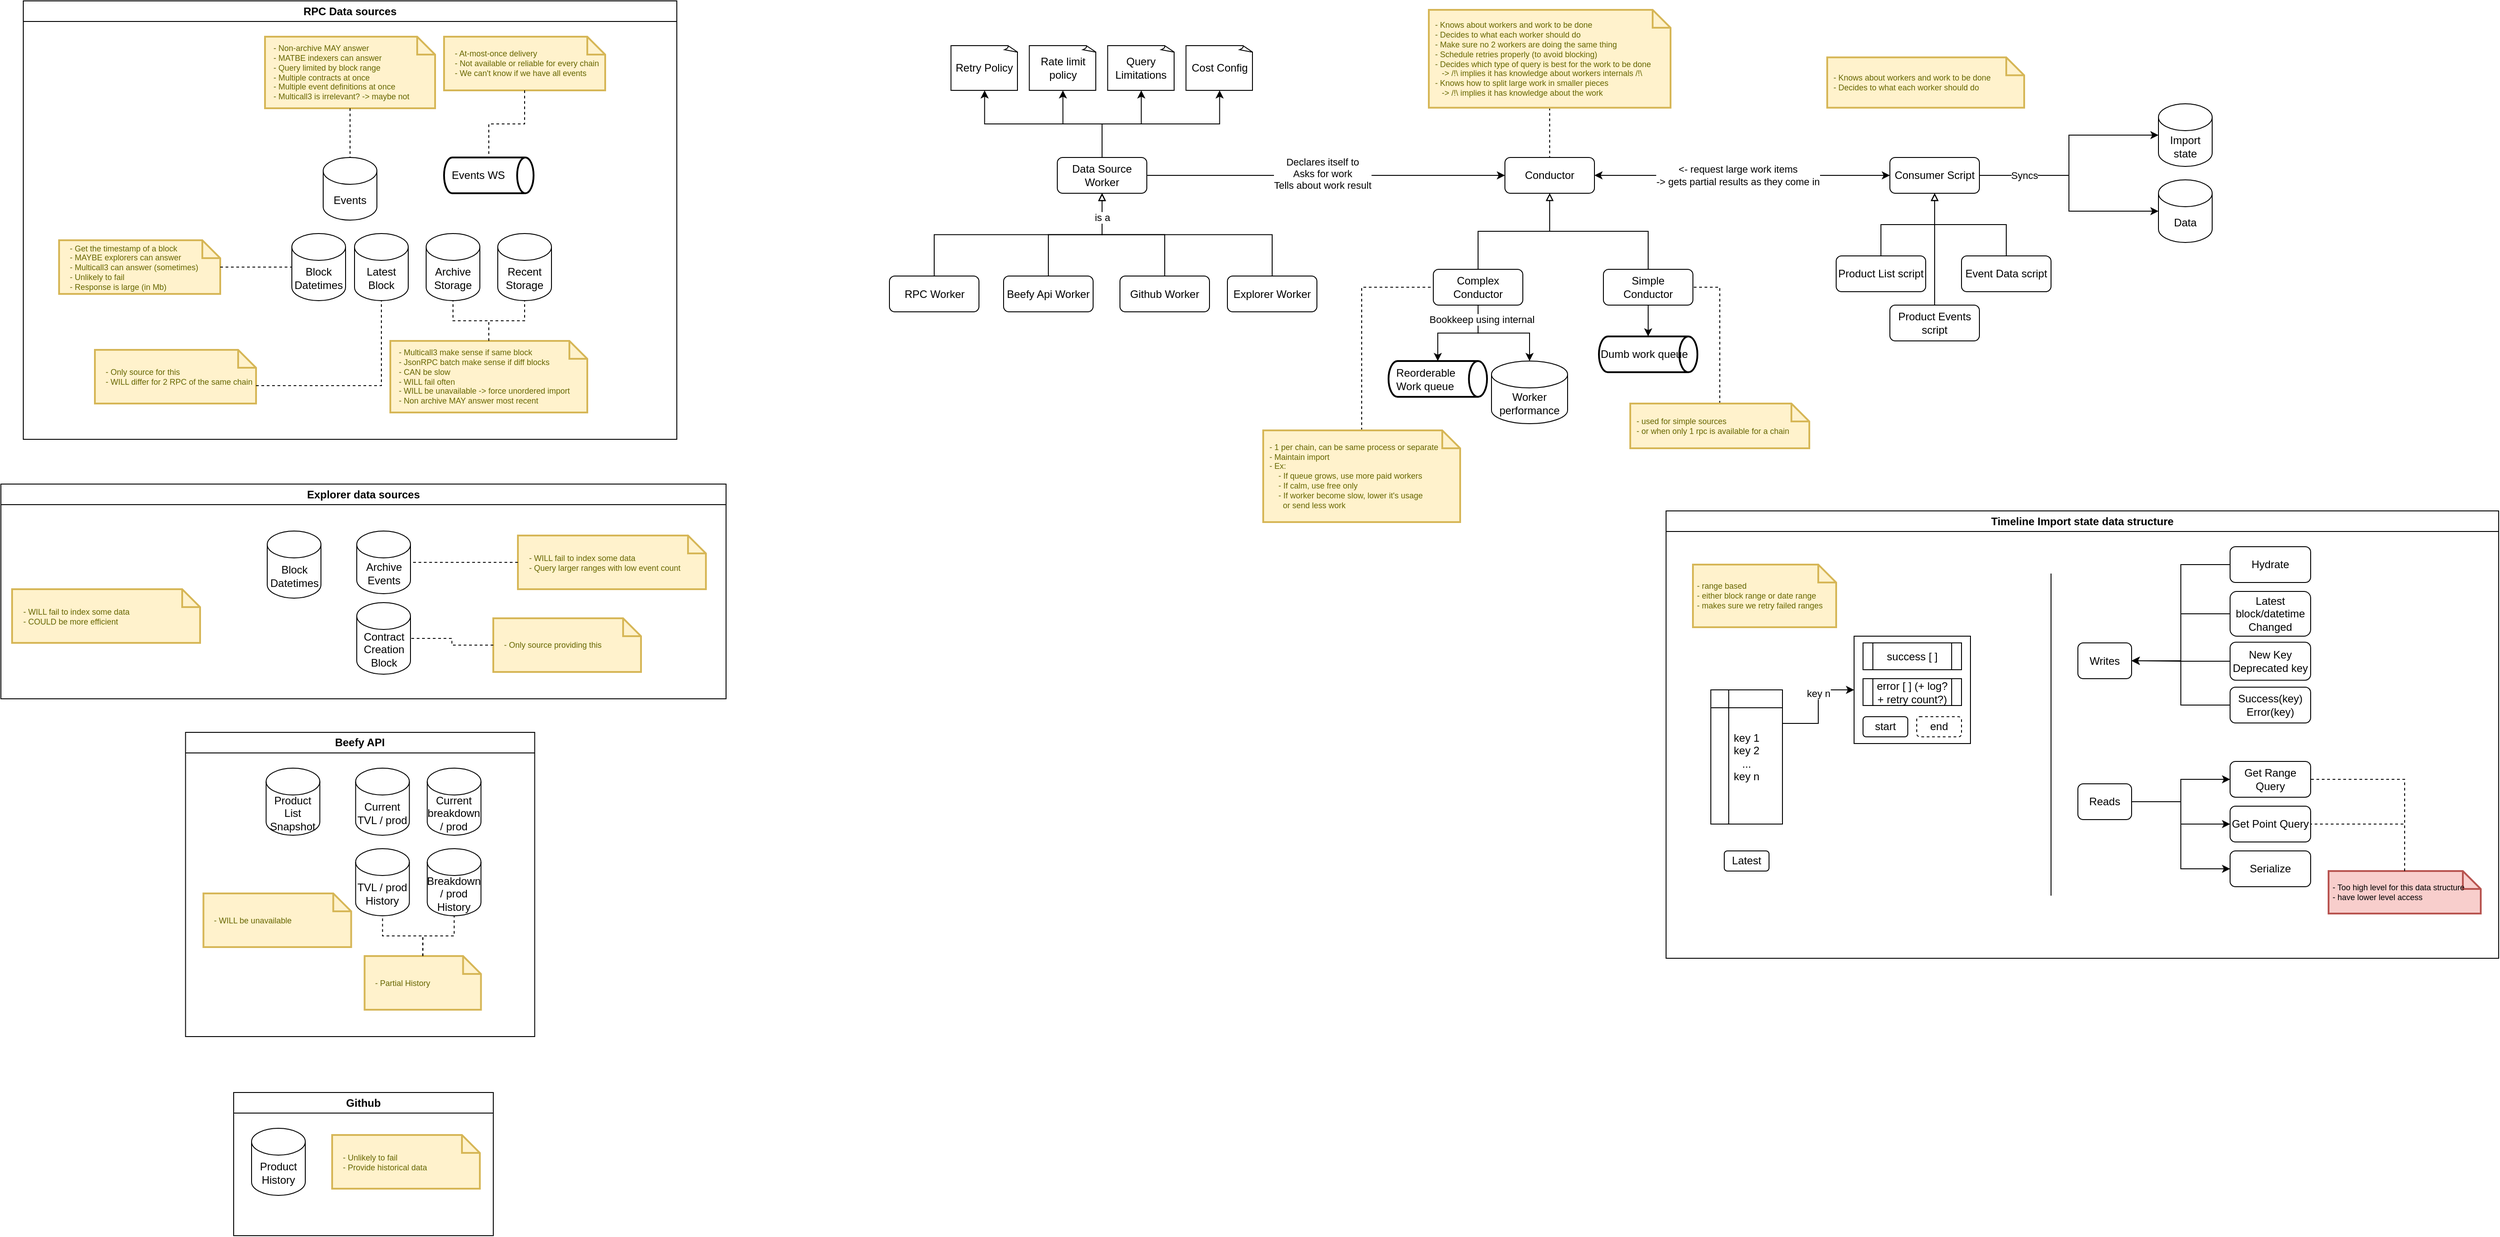 <mxfile version="21.2.3" type="github">
  <diagram name="Page-1" id="OcyrxSaOLKTO3twHUCwc">
    <mxGraphModel dx="1804" dy="1752" grid="1" gridSize="10" guides="1" tooltips="1" connect="1" arrows="1" fold="1" page="1" pageScale="1" pageWidth="850" pageHeight="1100" math="0" shadow="0">
      <root>
        <mxCell id="0" />
        <mxCell id="1" parent="0" />
        <mxCell id="02symyp6Dsfdwm89dj8b-154" value="RPC Data sources" style="swimlane;whiteSpace=wrap;html=1;" vertex="1" parent="1">
          <mxGeometry x="-345" y="-160" width="730" height="490" as="geometry" />
        </mxCell>
        <mxCell id="02symyp6Dsfdwm89dj8b-8" value="&amp;nbsp; &amp;nbsp;- Non-archive MAY answer&lt;br&gt;&amp;nbsp; &amp;nbsp;- MATBE indexers can answer&lt;br&gt;&amp;nbsp; &amp;nbsp;- Query limited by block range&lt;br&gt;&amp;nbsp; &amp;nbsp;- Multiple contracts at once&lt;br&gt;&amp;nbsp; &amp;nbsp;- Multiple event definitions at once&lt;br&gt;&amp;nbsp; &amp;nbsp;- Multicall3 is irrelevant? -&amp;gt; maybe not" style="shape=note;strokeWidth=2;fontSize=9;size=20;whiteSpace=wrap;html=1;fillColor=#fff2cc;strokeColor=#d6b656;fontColor=#666600;align=left;" vertex="1" parent="02symyp6Dsfdwm89dj8b-154">
          <mxGeometry x="270" y="40" width="190" height="80" as="geometry" />
        </mxCell>
        <mxCell id="02symyp6Dsfdwm89dj8b-6" value="Events" style="shape=cylinder3;whiteSpace=wrap;html=1;boundedLbl=1;backgroundOutline=1;size=15;" vertex="1" parent="02symyp6Dsfdwm89dj8b-154">
          <mxGeometry x="335" y="175" width="60" height="70" as="geometry" />
        </mxCell>
        <mxCell id="02symyp6Dsfdwm89dj8b-16" value="&amp;nbsp; &amp;nbsp; - At-most-once delivery&lt;br&gt;&amp;nbsp; &amp;nbsp; - Not available or reliable for every chain&lt;br&gt;&amp;nbsp; &amp;nbsp; - We can&#39;t know if we have all events" style="shape=note;strokeWidth=2;fontSize=9;size=20;whiteSpace=wrap;html=1;fillColor=#fff2cc;strokeColor=#d6b656;fontColor=#666600;align=left;" vertex="1" parent="02symyp6Dsfdwm89dj8b-154">
          <mxGeometry x="470" y="40" width="180" height="60" as="geometry" />
        </mxCell>
        <mxCell id="02symyp6Dsfdwm89dj8b-15" value="&amp;nbsp; Events WS" style="strokeWidth=2;html=1;shape=mxgraph.flowchart.direct_data;whiteSpace=wrap;align=left;" vertex="1" parent="02symyp6Dsfdwm89dj8b-154">
          <mxGeometry x="470" y="175" width="100" height="40" as="geometry" />
        </mxCell>
        <mxCell id="02symyp6Dsfdwm89dj8b-22" value="&amp;nbsp; &amp;nbsp; - Get the timestamp of a block&lt;br&gt;&amp;nbsp; &amp;nbsp; - MAYBE explorers can answer&lt;br&gt;&amp;nbsp; &amp;nbsp; - Multicall3 can answer (sometimes)&lt;br&gt;&amp;nbsp; &amp;nbsp; - Unlikely to fail&lt;br&gt;&amp;nbsp; &amp;nbsp; - Response is large (in Mb)" style="shape=note;strokeWidth=2;fontSize=9;size=20;whiteSpace=wrap;html=1;fillColor=#fff2cc;strokeColor=#d6b656;fontColor=#666600;align=left;" vertex="1" parent="02symyp6Dsfdwm89dj8b-154">
          <mxGeometry x="40" y="267.5" width="180" height="60" as="geometry" />
        </mxCell>
        <mxCell id="02symyp6Dsfdwm89dj8b-21" value="Block&lt;br&gt;Datetimes" style="shape=cylinder3;whiteSpace=wrap;html=1;boundedLbl=1;backgroundOutline=1;size=15;" vertex="1" parent="02symyp6Dsfdwm89dj8b-154">
          <mxGeometry x="300" y="260" width="60" height="75" as="geometry" />
        </mxCell>
        <mxCell id="02symyp6Dsfdwm89dj8b-52" value="Latest Block" style="shape=cylinder3;whiteSpace=wrap;html=1;boundedLbl=1;backgroundOutline=1;size=15;" vertex="1" parent="02symyp6Dsfdwm89dj8b-154">
          <mxGeometry x="370" y="260" width="60" height="75" as="geometry" />
        </mxCell>
        <mxCell id="02symyp6Dsfdwm89dj8b-13" value="Archive Storage" style="shape=cylinder3;whiteSpace=wrap;html=1;boundedLbl=1;backgroundOutline=1;size=15;" vertex="1" parent="02symyp6Dsfdwm89dj8b-154">
          <mxGeometry x="450" y="260" width="60" height="75" as="geometry" />
        </mxCell>
        <mxCell id="02symyp6Dsfdwm89dj8b-7" value="Recent&lt;br&gt;Storage" style="shape=cylinder3;whiteSpace=wrap;html=1;boundedLbl=1;backgroundOutline=1;size=15;" vertex="1" parent="02symyp6Dsfdwm89dj8b-154">
          <mxGeometry x="530" y="260" width="60" height="75" as="geometry" />
        </mxCell>
        <mxCell id="02symyp6Dsfdwm89dj8b-10" value="&amp;nbsp; &amp;nbsp;- Multicall3 make sense if same block&lt;br&gt;&amp;nbsp; &amp;nbsp;- JsonRPC batch make sense if diff blocks&lt;br&gt;&amp;nbsp; &amp;nbsp;- CAN be slow&lt;br&gt;&amp;nbsp; &amp;nbsp;- WILL fail often&lt;br&gt;&amp;nbsp; &amp;nbsp;- WILL be unavailable -&amp;gt; force unordered import&lt;br&gt;&amp;nbsp; &amp;nbsp;- Non archive MAY answer most recent" style="shape=note;strokeWidth=2;fontSize=9;size=20;whiteSpace=wrap;html=1;fillColor=#fff2cc;strokeColor=#d6b656;fontColor=#666600;align=left;" vertex="1" parent="02symyp6Dsfdwm89dj8b-154">
          <mxGeometry x="410" y="380" width="220" height="80" as="geometry" />
        </mxCell>
        <mxCell id="02symyp6Dsfdwm89dj8b-53" value="&amp;nbsp; &amp;nbsp; - Only source for this&lt;br&gt;&amp;nbsp; &amp;nbsp; - WILL differ for 2 RPC of the same chain" style="shape=note;strokeWidth=2;fontSize=9;size=20;whiteSpace=wrap;html=1;fillColor=#fff2cc;strokeColor=#d6b656;fontColor=#666600;align=left;" vertex="1" parent="02symyp6Dsfdwm89dj8b-154">
          <mxGeometry x="80" y="390" width="180" height="60" as="geometry" />
        </mxCell>
        <mxCell id="02symyp6Dsfdwm89dj8b-9" style="edgeStyle=orthogonalEdgeStyle;rounded=0;orthogonalLoop=1;jettySize=auto;html=1;exitX=0.5;exitY=1;exitDx=0;exitDy=0;exitPerimeter=0;endArrow=none;endFill=0;dashed=1;" edge="1" parent="02symyp6Dsfdwm89dj8b-154" source="02symyp6Dsfdwm89dj8b-8" target="02symyp6Dsfdwm89dj8b-6">
          <mxGeometry relative="1" as="geometry" />
        </mxCell>
        <mxCell id="02symyp6Dsfdwm89dj8b-17" style="edgeStyle=orthogonalEdgeStyle;rounded=0;orthogonalLoop=1;jettySize=auto;html=1;jumpStyle=none;endArrow=none;endFill=0;dashed=1;" edge="1" parent="02symyp6Dsfdwm89dj8b-154" source="02symyp6Dsfdwm89dj8b-16" target="02symyp6Dsfdwm89dj8b-15">
          <mxGeometry relative="1" as="geometry" />
        </mxCell>
        <mxCell id="02symyp6Dsfdwm89dj8b-23" style="edgeStyle=orthogonalEdgeStyle;rounded=0;orthogonalLoop=1;jettySize=auto;html=1;endArrow=none;endFill=0;dashed=1;" edge="1" parent="02symyp6Dsfdwm89dj8b-154" source="02symyp6Dsfdwm89dj8b-22" target="02symyp6Dsfdwm89dj8b-21">
          <mxGeometry relative="1" as="geometry" />
        </mxCell>
        <mxCell id="02symyp6Dsfdwm89dj8b-18" style="edgeStyle=orthogonalEdgeStyle;rounded=0;orthogonalLoop=1;jettySize=auto;html=1;exitX=0.5;exitY=0;exitDx=0;exitDy=0;exitPerimeter=0;endArrow=none;endFill=0;dashed=1;" edge="1" parent="02symyp6Dsfdwm89dj8b-154" source="02symyp6Dsfdwm89dj8b-10" target="02symyp6Dsfdwm89dj8b-7">
          <mxGeometry relative="1" as="geometry" />
        </mxCell>
        <mxCell id="02symyp6Dsfdwm89dj8b-19" style="edgeStyle=orthogonalEdgeStyle;rounded=0;orthogonalLoop=1;jettySize=auto;html=1;exitX=0.5;exitY=0;exitDx=0;exitDy=0;exitPerimeter=0;entryX=0.5;entryY=1;entryDx=0;entryDy=0;entryPerimeter=0;endArrow=none;endFill=0;dashed=1;" edge="1" parent="02symyp6Dsfdwm89dj8b-154" source="02symyp6Dsfdwm89dj8b-10" target="02symyp6Dsfdwm89dj8b-13">
          <mxGeometry relative="1" as="geometry" />
        </mxCell>
        <mxCell id="02symyp6Dsfdwm89dj8b-54" style="edgeStyle=orthogonalEdgeStyle;rounded=0;orthogonalLoop=1;jettySize=auto;html=1;exitX=0;exitY=0;exitDx=180;exitDy=40;exitPerimeter=0;endArrow=none;endFill=0;dashed=1;" edge="1" parent="02symyp6Dsfdwm89dj8b-154" source="02symyp6Dsfdwm89dj8b-53" target="02symyp6Dsfdwm89dj8b-52">
          <mxGeometry relative="1" as="geometry" />
        </mxCell>
        <mxCell id="02symyp6Dsfdwm89dj8b-59" style="edgeStyle=orthogonalEdgeStyle;rounded=0;orthogonalLoop=1;jettySize=auto;html=1;exitX=0.5;exitY=0;exitDx=0;exitDy=0;entryX=0.5;entryY=1;entryDx=0;entryDy=0;endArrow=block;endFill=0;" edge="1" parent="1" source="02symyp6Dsfdwm89dj8b-1" target="02symyp6Dsfdwm89dj8b-55">
          <mxGeometry relative="1" as="geometry" />
        </mxCell>
        <mxCell id="02symyp6Dsfdwm89dj8b-1" value="RPC Worker" style="rounded=1;whiteSpace=wrap;html=1;" vertex="1" parent="1">
          <mxGeometry x="622.5" y="147.5" width="100" height="40" as="geometry" />
        </mxCell>
        <mxCell id="02symyp6Dsfdwm89dj8b-65" style="edgeStyle=orthogonalEdgeStyle;rounded=0;orthogonalLoop=1;jettySize=auto;html=1;exitX=0.5;exitY=0;exitDx=0;exitDy=0;entryX=0.5;entryY=1;entryDx=0;entryDy=0;entryPerimeter=0;" edge="1" parent="1" source="02symyp6Dsfdwm89dj8b-55" target="02symyp6Dsfdwm89dj8b-64">
          <mxGeometry relative="1" as="geometry" />
        </mxCell>
        <mxCell id="02symyp6Dsfdwm89dj8b-67" style="edgeStyle=orthogonalEdgeStyle;rounded=0;orthogonalLoop=1;jettySize=auto;html=1;exitX=0.5;exitY=0;exitDx=0;exitDy=0;" edge="1" parent="1" source="02symyp6Dsfdwm89dj8b-55" target="02symyp6Dsfdwm89dj8b-66">
          <mxGeometry relative="1" as="geometry" />
        </mxCell>
        <mxCell id="02symyp6Dsfdwm89dj8b-69" style="edgeStyle=orthogonalEdgeStyle;rounded=0;orthogonalLoop=1;jettySize=auto;html=1;exitX=0.5;exitY=0;exitDx=0;exitDy=0;" edge="1" parent="1" source="02symyp6Dsfdwm89dj8b-55" target="02symyp6Dsfdwm89dj8b-68">
          <mxGeometry relative="1" as="geometry" />
        </mxCell>
        <mxCell id="02symyp6Dsfdwm89dj8b-71" style="edgeStyle=orthogonalEdgeStyle;rounded=0;orthogonalLoop=1;jettySize=auto;html=1;exitX=1;exitY=0.5;exitDx=0;exitDy=0;" edge="1" parent="1" source="02symyp6Dsfdwm89dj8b-55" target="02symyp6Dsfdwm89dj8b-82">
          <mxGeometry relative="1" as="geometry">
            <mxPoint x="1190" y="35" as="targetPoint" />
          </mxGeometry>
        </mxCell>
        <mxCell id="02symyp6Dsfdwm89dj8b-72" value="Declares itself to&lt;br&gt;Asks for work&lt;br&gt;Tells about work result" style="edgeLabel;html=1;align=center;verticalAlign=middle;resizable=0;points=[];" vertex="1" connectable="0" parent="02symyp6Dsfdwm89dj8b-71">
          <mxGeometry x="-0.022" y="2" relative="1" as="geometry">
            <mxPoint as="offset" />
          </mxGeometry>
        </mxCell>
        <mxCell id="02symyp6Dsfdwm89dj8b-102" style="edgeStyle=orthogonalEdgeStyle;rounded=0;orthogonalLoop=1;jettySize=auto;html=1;exitX=0.5;exitY=0;exitDx=0;exitDy=0;" edge="1" parent="1" source="02symyp6Dsfdwm89dj8b-55" target="02symyp6Dsfdwm89dj8b-101">
          <mxGeometry relative="1" as="geometry" />
        </mxCell>
        <mxCell id="02symyp6Dsfdwm89dj8b-55" value="Data Source Worker" style="rounded=1;whiteSpace=wrap;html=1;" vertex="1" parent="1">
          <mxGeometry x="810" y="15" width="100" height="40" as="geometry" />
        </mxCell>
        <mxCell id="02symyp6Dsfdwm89dj8b-60" style="edgeStyle=orthogonalEdgeStyle;rounded=0;orthogonalLoop=1;jettySize=auto;html=1;exitX=0.5;exitY=0;exitDx=0;exitDy=0;entryX=0.5;entryY=1;entryDx=0;entryDy=0;endArrow=block;endFill=0;" edge="1" parent="1" source="02symyp6Dsfdwm89dj8b-56" target="02symyp6Dsfdwm89dj8b-55">
          <mxGeometry relative="1" as="geometry" />
        </mxCell>
        <mxCell id="02symyp6Dsfdwm89dj8b-56" value="Beefy Api Worker" style="rounded=1;whiteSpace=wrap;html=1;" vertex="1" parent="1">
          <mxGeometry x="750" y="147.5" width="100" height="40" as="geometry" />
        </mxCell>
        <mxCell id="02symyp6Dsfdwm89dj8b-61" style="edgeStyle=orthogonalEdgeStyle;rounded=0;orthogonalLoop=1;jettySize=auto;html=1;exitX=0.5;exitY=0;exitDx=0;exitDy=0;endArrow=block;endFill=0;" edge="1" parent="1" source="02symyp6Dsfdwm89dj8b-57" target="02symyp6Dsfdwm89dj8b-55">
          <mxGeometry relative="1" as="geometry">
            <mxPoint x="860" y="50" as="targetPoint" />
          </mxGeometry>
        </mxCell>
        <mxCell id="02symyp6Dsfdwm89dj8b-57" value="Github Worker" style="rounded=1;whiteSpace=wrap;html=1;" vertex="1" parent="1">
          <mxGeometry x="880" y="147.5" width="100" height="40" as="geometry" />
        </mxCell>
        <mxCell id="02symyp6Dsfdwm89dj8b-62" style="edgeStyle=orthogonalEdgeStyle;rounded=0;orthogonalLoop=1;jettySize=auto;html=1;exitX=0.5;exitY=0;exitDx=0;exitDy=0;endArrow=block;endFill=0;" edge="1" parent="1" source="02symyp6Dsfdwm89dj8b-58" target="02symyp6Dsfdwm89dj8b-55">
          <mxGeometry relative="1" as="geometry" />
        </mxCell>
        <mxCell id="02symyp6Dsfdwm89dj8b-63" value="is a" style="edgeLabel;html=1;align=center;verticalAlign=middle;resizable=0;points=[];" vertex="1" connectable="0" parent="02symyp6Dsfdwm89dj8b-62">
          <mxGeometry x="0.809" relative="1" as="geometry">
            <mxPoint as="offset" />
          </mxGeometry>
        </mxCell>
        <mxCell id="02symyp6Dsfdwm89dj8b-58" value="Explorer Worker" style="rounded=1;whiteSpace=wrap;html=1;" vertex="1" parent="1">
          <mxGeometry x="1000" y="147.5" width="100" height="40" as="geometry" />
        </mxCell>
        <mxCell id="02symyp6Dsfdwm89dj8b-64" value="Rate limit policy" style="whiteSpace=wrap;html=1;shape=mxgraph.basic.document" vertex="1" parent="1">
          <mxGeometry x="778.75" y="-110" width="75" height="50" as="geometry" />
        </mxCell>
        <mxCell id="02symyp6Dsfdwm89dj8b-66" value="Query Limitations" style="whiteSpace=wrap;html=1;shape=mxgraph.basic.document" vertex="1" parent="1">
          <mxGeometry x="866.25" y="-110" width="75" height="50" as="geometry" />
        </mxCell>
        <mxCell id="02symyp6Dsfdwm89dj8b-68" value="Cost Config" style="whiteSpace=wrap;html=1;shape=mxgraph.basic.document" vertex="1" parent="1">
          <mxGeometry x="953.75" y="-110" width="75" height="50" as="geometry" />
        </mxCell>
        <mxCell id="02symyp6Dsfdwm89dj8b-79" style="edgeStyle=orthogonalEdgeStyle;rounded=0;orthogonalLoop=1;jettySize=auto;html=1;exitX=0.5;exitY=1;exitDx=0;exitDy=0;" edge="1" parent="1" source="02symyp6Dsfdwm89dj8b-70" target="02symyp6Dsfdwm89dj8b-78">
          <mxGeometry relative="1" as="geometry" />
        </mxCell>
        <mxCell id="02symyp6Dsfdwm89dj8b-83" style="edgeStyle=orthogonalEdgeStyle;rounded=0;orthogonalLoop=1;jettySize=auto;html=1;exitX=0.5;exitY=0;exitDx=0;exitDy=0;entryX=0.5;entryY=1;entryDx=0;entryDy=0;endArrow=block;endFill=0;" edge="1" parent="1" source="02symyp6Dsfdwm89dj8b-70" target="02symyp6Dsfdwm89dj8b-82">
          <mxGeometry relative="1" as="geometry" />
        </mxCell>
        <mxCell id="02symyp6Dsfdwm89dj8b-70" value="Complex&lt;br&gt;Conductor" style="rounded=1;whiteSpace=wrap;html=1;" vertex="1" parent="1">
          <mxGeometry x="1230" y="140" width="100" height="40" as="geometry" />
        </mxCell>
        <mxCell id="02symyp6Dsfdwm89dj8b-73" value="&amp;nbsp; Reorderable&lt;br&gt;&amp;nbsp; Work queue" style="strokeWidth=2;html=1;shape=mxgraph.flowchart.direct_data;whiteSpace=wrap;align=left;" vertex="1" parent="1">
          <mxGeometry x="1180" y="242.5" width="110" height="40" as="geometry" />
        </mxCell>
        <mxCell id="02symyp6Dsfdwm89dj8b-76" value="Import state" style="shape=cylinder3;whiteSpace=wrap;html=1;boundedLbl=1;backgroundOutline=1;size=15;" vertex="1" parent="1">
          <mxGeometry x="2040" y="-45" width="60" height="70" as="geometry" />
        </mxCell>
        <mxCell id="02symyp6Dsfdwm89dj8b-80" style="edgeStyle=orthogonalEdgeStyle;rounded=0;orthogonalLoop=1;jettySize=auto;html=1;endArrow=none;endFill=0;dashed=1;entryX=0;entryY=0.5;entryDx=0;entryDy=0;" edge="1" parent="1" source="02symyp6Dsfdwm89dj8b-77" target="02symyp6Dsfdwm89dj8b-70">
          <mxGeometry relative="1" as="geometry" />
        </mxCell>
        <mxCell id="02symyp6Dsfdwm89dj8b-77" value="&amp;nbsp; - 1 per chain, can be same process or separate&lt;br&gt;&amp;nbsp; - Maintain import&amp;nbsp;&lt;br&gt;&amp;nbsp; - Ex: &lt;br&gt;&amp;nbsp; &amp;nbsp; &amp;nbsp; - If queue grows, use more paid workers&lt;br&gt;&amp;nbsp; &amp;nbsp; &amp;nbsp; - If calm, use free only&lt;br&gt;&amp;nbsp; &amp;nbsp; &amp;nbsp; - If worker become slow, lower it&#39;s usage&lt;br&gt;&amp;nbsp; &amp;nbsp; &amp;nbsp; &amp;nbsp; or send less work" style="shape=note;strokeWidth=2;fontSize=9;size=20;whiteSpace=wrap;html=1;fillColor=#fff2cc;strokeColor=#d6b656;fontColor=#666600;align=left;" vertex="1" parent="1">
          <mxGeometry x="1040" y="320" width="220" height="102.5" as="geometry" />
        </mxCell>
        <mxCell id="02symyp6Dsfdwm89dj8b-78" value="Worker performance" style="shape=cylinder3;whiteSpace=wrap;html=1;boundedLbl=1;backgroundOutline=1;size=15;" vertex="1" parent="1">
          <mxGeometry x="1295" y="242.5" width="85" height="70" as="geometry" />
        </mxCell>
        <mxCell id="02symyp6Dsfdwm89dj8b-74" style="edgeStyle=orthogonalEdgeStyle;rounded=0;orthogonalLoop=1;jettySize=auto;html=1;" edge="1" parent="1" source="02symyp6Dsfdwm89dj8b-70" target="02symyp6Dsfdwm89dj8b-73">
          <mxGeometry relative="1" as="geometry" />
        </mxCell>
        <mxCell id="02symyp6Dsfdwm89dj8b-75" value="Bookkeep using internal" style="edgeLabel;html=1;align=center;verticalAlign=middle;resizable=0;points=[];" vertex="1" connectable="0" parent="02symyp6Dsfdwm89dj8b-74">
          <mxGeometry x="-0.133" y="3" relative="1" as="geometry">
            <mxPoint x="19" y="-19" as="offset" />
          </mxGeometry>
        </mxCell>
        <mxCell id="02symyp6Dsfdwm89dj8b-82" value="Conductor" style="rounded=1;whiteSpace=wrap;html=1;" vertex="1" parent="1">
          <mxGeometry x="1310" y="15" width="100" height="40" as="geometry" />
        </mxCell>
        <mxCell id="02symyp6Dsfdwm89dj8b-85" style="edgeStyle=orthogonalEdgeStyle;rounded=0;orthogonalLoop=1;jettySize=auto;html=1;exitX=0.5;exitY=1;exitDx=0;exitDy=0;exitPerimeter=0;entryX=0.5;entryY=0;entryDx=0;entryDy=0;endArrow=none;endFill=0;dashed=1;" edge="1" parent="1" source="02symyp6Dsfdwm89dj8b-84" target="02symyp6Dsfdwm89dj8b-82">
          <mxGeometry relative="1" as="geometry" />
        </mxCell>
        <mxCell id="02symyp6Dsfdwm89dj8b-84" value="&amp;nbsp; - Knows about workers and work to be done&lt;br&gt;&amp;nbsp; - Decides to what each worker should do&lt;br&gt;&amp;nbsp; - Make sure no 2 workers are doing the same thing&lt;br&gt;&amp;nbsp; - Schedule retries properly (to avoid blocking)&lt;br&gt;&amp;nbsp; - Decides which type of query is best for the work to be done&lt;br&gt;&amp;nbsp; &amp;nbsp; &amp;nbsp;-&amp;gt; /!\&amp;nbsp;implies it has knowledge about workers internals /!\&lt;br&gt;&amp;nbsp; - Knows how to split large work in smaller pieces&lt;br&gt;&amp;nbsp; &amp;nbsp; &amp;nbsp;-&amp;gt; /!\ implies it has knowledge about the work" style="shape=note;strokeWidth=2;fontSize=9;size=20;whiteSpace=wrap;html=1;fillColor=#fff2cc;strokeColor=#d6b656;fontColor=#666600;align=left;" vertex="1" parent="1">
          <mxGeometry x="1225" y="-150" width="270" height="109.38" as="geometry" />
        </mxCell>
        <mxCell id="02symyp6Dsfdwm89dj8b-87" style="edgeStyle=orthogonalEdgeStyle;rounded=0;orthogonalLoop=1;jettySize=auto;html=1;exitX=0.5;exitY=0;exitDx=0;exitDy=0;endArrow=block;endFill=0;" edge="1" parent="1" source="02symyp6Dsfdwm89dj8b-86" target="02symyp6Dsfdwm89dj8b-82">
          <mxGeometry relative="1" as="geometry" />
        </mxCell>
        <mxCell id="02symyp6Dsfdwm89dj8b-89" style="edgeStyle=orthogonalEdgeStyle;rounded=0;orthogonalLoop=1;jettySize=auto;html=1;exitX=0.5;exitY=1;exitDx=0;exitDy=0;" edge="1" parent="1" source="02symyp6Dsfdwm89dj8b-86" target="02symyp6Dsfdwm89dj8b-88">
          <mxGeometry relative="1" as="geometry" />
        </mxCell>
        <mxCell id="02symyp6Dsfdwm89dj8b-86" value="Simple&lt;br&gt;Conductor" style="rounded=1;whiteSpace=wrap;html=1;" vertex="1" parent="1">
          <mxGeometry x="1420" y="140" width="100" height="40" as="geometry" />
        </mxCell>
        <mxCell id="02symyp6Dsfdwm89dj8b-88" value="Dumb work queue" style="strokeWidth=2;html=1;shape=mxgraph.flowchart.direct_data;whiteSpace=wrap;align=left;" vertex="1" parent="1">
          <mxGeometry x="1415" y="215" width="110" height="40" as="geometry" />
        </mxCell>
        <mxCell id="02symyp6Dsfdwm89dj8b-91" style="edgeStyle=orthogonalEdgeStyle;rounded=0;orthogonalLoop=1;jettySize=auto;html=1;exitX=0;exitY=0.5;exitDx=0;exitDy=0;startArrow=classic;startFill=1;" edge="1" parent="1" source="02symyp6Dsfdwm89dj8b-90" target="02symyp6Dsfdwm89dj8b-82">
          <mxGeometry relative="1" as="geometry" />
        </mxCell>
        <mxCell id="02symyp6Dsfdwm89dj8b-107" value="&amp;lt;- request large work items&lt;br&gt;-&amp;gt; gets partial results as they come in" style="edgeLabel;html=1;align=center;verticalAlign=middle;resizable=0;points=[];" vertex="1" connectable="0" parent="02symyp6Dsfdwm89dj8b-91">
          <mxGeometry x="0.03" relative="1" as="geometry">
            <mxPoint as="offset" />
          </mxGeometry>
        </mxCell>
        <mxCell id="02symyp6Dsfdwm89dj8b-106" style="edgeStyle=orthogonalEdgeStyle;rounded=0;orthogonalLoop=1;jettySize=auto;html=1;exitX=1;exitY=0.5;exitDx=0;exitDy=0;entryX=0;entryY=0.5;entryDx=0;entryDy=0;entryPerimeter=0;" edge="1" parent="1" source="02symyp6Dsfdwm89dj8b-90" target="02symyp6Dsfdwm89dj8b-76">
          <mxGeometry relative="1" as="geometry">
            <mxPoint x="2000" y="20" as="targetPoint" />
          </mxGeometry>
        </mxCell>
        <mxCell id="02symyp6Dsfdwm89dj8b-110" style="edgeStyle=orthogonalEdgeStyle;rounded=0;orthogonalLoop=1;jettySize=auto;html=1;exitX=1;exitY=0.5;exitDx=0;exitDy=0;entryX=0;entryY=0.5;entryDx=0;entryDy=0;entryPerimeter=0;" edge="1" parent="1" source="02symyp6Dsfdwm89dj8b-90" target="02symyp6Dsfdwm89dj8b-109">
          <mxGeometry relative="1" as="geometry" />
        </mxCell>
        <mxCell id="02symyp6Dsfdwm89dj8b-111" value="Syncs" style="edgeLabel;html=1;align=center;verticalAlign=middle;resizable=0;points=[];" vertex="1" connectable="0" parent="02symyp6Dsfdwm89dj8b-110">
          <mxGeometry x="-0.692" y="1" relative="1" as="geometry">
            <mxPoint x="13" y="1" as="offset" />
          </mxGeometry>
        </mxCell>
        <mxCell id="02symyp6Dsfdwm89dj8b-90" value="Consumer Script" style="rounded=1;whiteSpace=wrap;html=1;" vertex="1" parent="1">
          <mxGeometry x="1740" y="15" width="100" height="40" as="geometry" />
        </mxCell>
        <mxCell id="02symyp6Dsfdwm89dj8b-97" style="edgeStyle=orthogonalEdgeStyle;rounded=0;orthogonalLoop=1;jettySize=auto;html=1;exitX=0.5;exitY=0;exitDx=0;exitDy=0;endArrow=block;endFill=0;" edge="1" parent="1" source="02symyp6Dsfdwm89dj8b-92" target="02symyp6Dsfdwm89dj8b-90">
          <mxGeometry relative="1" as="geometry" />
        </mxCell>
        <mxCell id="02symyp6Dsfdwm89dj8b-92" value="Product List script" style="rounded=1;whiteSpace=wrap;html=1;" vertex="1" parent="1">
          <mxGeometry x="1680" y="125" width="100" height="40" as="geometry" />
        </mxCell>
        <mxCell id="02symyp6Dsfdwm89dj8b-99" style="edgeStyle=orthogonalEdgeStyle;rounded=0;orthogonalLoop=1;jettySize=auto;html=1;exitX=0.5;exitY=0;exitDx=0;exitDy=0;endArrow=block;endFill=0;" edge="1" parent="1" source="02symyp6Dsfdwm89dj8b-95" target="02symyp6Dsfdwm89dj8b-90">
          <mxGeometry relative="1" as="geometry" />
        </mxCell>
        <mxCell id="02symyp6Dsfdwm89dj8b-95" value="Product Events script" style="rounded=1;whiteSpace=wrap;html=1;" vertex="1" parent="1">
          <mxGeometry x="1740" y="180" width="100" height="40" as="geometry" />
        </mxCell>
        <mxCell id="02symyp6Dsfdwm89dj8b-98" style="edgeStyle=orthogonalEdgeStyle;rounded=0;orthogonalLoop=1;jettySize=auto;html=1;exitX=0.5;exitY=0;exitDx=0;exitDy=0;endArrow=block;endFill=0;" edge="1" parent="1" source="02symyp6Dsfdwm89dj8b-96" target="02symyp6Dsfdwm89dj8b-90">
          <mxGeometry relative="1" as="geometry" />
        </mxCell>
        <mxCell id="02symyp6Dsfdwm89dj8b-96" value="Event Data script" style="rounded=1;whiteSpace=wrap;html=1;" vertex="1" parent="1">
          <mxGeometry x="1820" y="125" width="100" height="40" as="geometry" />
        </mxCell>
        <mxCell id="02symyp6Dsfdwm89dj8b-100" value="&amp;nbsp; - Knows about workers and work to be done&lt;br&gt;&amp;nbsp; - Decides to what each worker should do" style="shape=note;strokeWidth=2;fontSize=9;size=20;whiteSpace=wrap;html=1;fillColor=#fff2cc;strokeColor=#d6b656;fontColor=#666600;align=left;" vertex="1" parent="1">
          <mxGeometry x="1670" y="-96.87" width="220" height="56.25" as="geometry" />
        </mxCell>
        <mxCell id="02symyp6Dsfdwm89dj8b-101" value="Retry Policy" style="whiteSpace=wrap;html=1;shape=mxgraph.basic.document" vertex="1" parent="1">
          <mxGeometry x="691.25" y="-110" width="75" height="50" as="geometry" />
        </mxCell>
        <mxCell id="02symyp6Dsfdwm89dj8b-104" style="edgeStyle=orthogonalEdgeStyle;rounded=0;orthogonalLoop=1;jettySize=auto;html=1;exitX=0.5;exitY=0;exitDx=0;exitDy=0;exitPerimeter=0;entryX=1;entryY=0.5;entryDx=0;entryDy=0;dashed=1;endArrow=none;endFill=0;" edge="1" parent="1" source="02symyp6Dsfdwm89dj8b-103" target="02symyp6Dsfdwm89dj8b-86">
          <mxGeometry relative="1" as="geometry" />
        </mxCell>
        <mxCell id="02symyp6Dsfdwm89dj8b-103" value="&amp;nbsp; - used for simple sources&lt;br&gt;&amp;nbsp; - or when only 1 rpc is available for a chain" style="shape=note;strokeWidth=2;fontSize=9;size=20;whiteSpace=wrap;html=1;fillColor=#fff2cc;strokeColor=#d6b656;fontColor=#666600;align=left;" vertex="1" parent="1">
          <mxGeometry x="1450" y="290" width="200" height="50" as="geometry" />
        </mxCell>
        <mxCell id="02symyp6Dsfdwm89dj8b-109" value="Data" style="shape=cylinder3;whiteSpace=wrap;html=1;boundedLbl=1;backgroundOutline=1;size=15;" vertex="1" parent="1">
          <mxGeometry x="2040" y="40" width="60" height="70" as="geometry" />
        </mxCell>
        <mxCell id="02symyp6Dsfdwm89dj8b-140" value="Timeline Import state data structure" style="swimlane;whiteSpace=wrap;html=1;fillColor=none;" vertex="1" parent="1">
          <mxGeometry x="1490" y="410" width="930" height="500" as="geometry" />
        </mxCell>
        <mxCell id="02symyp6Dsfdwm89dj8b-149" style="edgeStyle=orthogonalEdgeStyle;rounded=0;orthogonalLoop=1;jettySize=auto;html=1;exitX=0.5;exitY=1;exitDx=0;exitDy=0;entryX=0.5;entryY=0;entryDx=0;entryDy=0;" edge="1" parent="02symyp6Dsfdwm89dj8b-140" target="02symyp6Dsfdwm89dj8b-142">
          <mxGeometry relative="1" as="geometry">
            <mxPoint x="290" y="160" as="sourcePoint" />
          </mxGeometry>
        </mxCell>
        <mxCell id="02symyp6Dsfdwm89dj8b-150" style="edgeStyle=orthogonalEdgeStyle;rounded=0;orthogonalLoop=1;jettySize=auto;html=1;exitX=0.5;exitY=1;exitDx=0;exitDy=0;entryX=0.5;entryY=0;entryDx=0;entryDy=0;" edge="1" parent="02symyp6Dsfdwm89dj8b-140" target="02symyp6Dsfdwm89dj8b-146">
          <mxGeometry relative="1" as="geometry">
            <mxPoint x="290" y="160" as="sourcePoint" />
          </mxGeometry>
        </mxCell>
        <mxCell id="02symyp6Dsfdwm89dj8b-144" style="edgeStyle=orthogonalEdgeStyle;rounded=0;orthogonalLoop=1;jettySize=auto;html=1;exitX=0;exitY=0.5;exitDx=0;exitDy=0;entryX=1;entryY=0.5;entryDx=0;entryDy=0;" edge="1" parent="02symyp6Dsfdwm89dj8b-140" target="02symyp6Dsfdwm89dj8b-141">
          <mxGeometry relative="1" as="geometry">
            <mxPoint x="470" y="150" as="sourcePoint" />
          </mxGeometry>
        </mxCell>
        <mxCell id="02symyp6Dsfdwm89dj8b-145" value="Updates" style="edgeLabel;html=1;align=center;verticalAlign=middle;resizable=0;points=[];" vertex="1" connectable="0" parent="02symyp6Dsfdwm89dj8b-144">
          <mxGeometry x="-0.023" y="-1" relative="1" as="geometry">
            <mxPoint y="1" as="offset" />
          </mxGeometry>
        </mxCell>
        <mxCell id="02symyp6Dsfdwm89dj8b-158" value="&amp;nbsp;- range based&lt;br&gt;&amp;nbsp;- either block range or date range&lt;br&gt;&amp;nbsp;- makes sure we retry failed ranges" style="shape=note;strokeWidth=2;fontSize=9;size=20;whiteSpace=wrap;html=1;fillColor=#fff2cc;strokeColor=#d6b656;fontColor=#666600;align=left;" vertex="1" parent="02symyp6Dsfdwm89dj8b-140">
          <mxGeometry x="30" y="60" width="160" height="70" as="geometry" />
        </mxCell>
        <mxCell id="02symyp6Dsfdwm89dj8b-161" style="edgeStyle=orthogonalEdgeStyle;rounded=0;orthogonalLoop=1;jettySize=auto;html=1;exitX=1;exitY=0.25;exitDx=0;exitDy=0;entryX=0;entryY=0.5;entryDx=0;entryDy=0;" edge="1" parent="02symyp6Dsfdwm89dj8b-140" source="02symyp6Dsfdwm89dj8b-159" target="02symyp6Dsfdwm89dj8b-160">
          <mxGeometry relative="1" as="geometry" />
        </mxCell>
        <mxCell id="02symyp6Dsfdwm89dj8b-162" value="key n" style="edgeLabel;html=1;align=center;verticalAlign=middle;resizable=0;points=[];" vertex="1" connectable="0" parent="02symyp6Dsfdwm89dj8b-161">
          <mxGeometry x="0.247" relative="1" as="geometry">
            <mxPoint as="offset" />
          </mxGeometry>
        </mxCell>
        <mxCell id="02symyp6Dsfdwm89dj8b-159" value="key 1&lt;br&gt;key 2&lt;br&gt;...&lt;br&gt;key n" style="shape=internalStorage;whiteSpace=wrap;html=1;backgroundOutline=1;fillColor=none;" vertex="1" parent="02symyp6Dsfdwm89dj8b-140">
          <mxGeometry x="50" y="200" width="80" height="150" as="geometry" />
        </mxCell>
        <mxCell id="02symyp6Dsfdwm89dj8b-160" value="" style="rounded=0;whiteSpace=wrap;html=1;fillColor=none;" vertex="1" parent="02symyp6Dsfdwm89dj8b-140">
          <mxGeometry x="210" y="140" width="130" height="120" as="geometry" />
        </mxCell>
        <mxCell id="02symyp6Dsfdwm89dj8b-169" value="Writes" style="rounded=1;whiteSpace=wrap;html=1;" vertex="1" parent="02symyp6Dsfdwm89dj8b-140">
          <mxGeometry x="460" y="147.5" width="60" height="40" as="geometry" />
        </mxCell>
        <mxCell id="02symyp6Dsfdwm89dj8b-163" value="Latest block/datetime&lt;br&gt;Changed" style="rounded=1;whiteSpace=wrap;html=1;" vertex="1" parent="02symyp6Dsfdwm89dj8b-140">
          <mxGeometry x="630" y="90" width="90" height="50" as="geometry" />
        </mxCell>
        <mxCell id="02symyp6Dsfdwm89dj8b-165" value="New Key&lt;br&gt;Deprecated key" style="rounded=1;whiteSpace=wrap;html=1;" vertex="1" parent="02symyp6Dsfdwm89dj8b-140">
          <mxGeometry x="630" y="146.75" width="90" height="42.5" as="geometry" />
        </mxCell>
        <mxCell id="02symyp6Dsfdwm89dj8b-167" value="Success(key)&lt;br&gt;Error(key)" style="rounded=1;whiteSpace=wrap;html=1;" vertex="1" parent="02symyp6Dsfdwm89dj8b-140">
          <mxGeometry x="630" y="197" width="90" height="40" as="geometry" />
        </mxCell>
        <mxCell id="02symyp6Dsfdwm89dj8b-164" style="edgeStyle=orthogonalEdgeStyle;rounded=0;orthogonalLoop=1;jettySize=auto;html=1;exitX=0;exitY=0.5;exitDx=0;exitDy=0;entryX=1;entryY=0.5;entryDx=0;entryDy=0;" edge="1" parent="02symyp6Dsfdwm89dj8b-140" source="02symyp6Dsfdwm89dj8b-163" target="02symyp6Dsfdwm89dj8b-169">
          <mxGeometry relative="1" as="geometry">
            <mxPoint x="540" y="110" as="targetPoint" />
          </mxGeometry>
        </mxCell>
        <mxCell id="02symyp6Dsfdwm89dj8b-166" style="edgeStyle=orthogonalEdgeStyle;rounded=0;orthogonalLoop=1;jettySize=auto;html=1;exitX=0;exitY=0.5;exitDx=0;exitDy=0;entryX=1;entryY=0.5;entryDx=0;entryDy=0;" edge="1" parent="02symyp6Dsfdwm89dj8b-140" source="02symyp6Dsfdwm89dj8b-165" target="02symyp6Dsfdwm89dj8b-169">
          <mxGeometry relative="1" as="geometry">
            <mxPoint x="540" y="190" as="targetPoint" />
          </mxGeometry>
        </mxCell>
        <mxCell id="02symyp6Dsfdwm89dj8b-168" style="edgeStyle=orthogonalEdgeStyle;rounded=0;orthogonalLoop=1;jettySize=auto;html=1;exitX=0;exitY=0.5;exitDx=0;exitDy=0;entryX=1;entryY=0.5;entryDx=0;entryDy=0;" edge="1" parent="02symyp6Dsfdwm89dj8b-140" source="02symyp6Dsfdwm89dj8b-167" target="02symyp6Dsfdwm89dj8b-169">
          <mxGeometry relative="1" as="geometry" />
        </mxCell>
        <mxCell id="02symyp6Dsfdwm89dj8b-170" value="" style="endArrow=none;html=1;rounded=0;" edge="1" parent="02symyp6Dsfdwm89dj8b-140">
          <mxGeometry width="50" height="50" relative="1" as="geometry">
            <mxPoint x="430" y="430" as="sourcePoint" />
            <mxPoint x="430" y="70" as="targetPoint" />
          </mxGeometry>
        </mxCell>
        <mxCell id="02symyp6Dsfdwm89dj8b-173" style="edgeStyle=orthogonalEdgeStyle;rounded=0;orthogonalLoop=1;jettySize=auto;html=1;exitX=1;exitY=0.5;exitDx=0;exitDy=0;entryX=0;entryY=0.5;entryDx=0;entryDy=0;" edge="1" parent="02symyp6Dsfdwm89dj8b-140" source="02symyp6Dsfdwm89dj8b-171" target="02symyp6Dsfdwm89dj8b-172">
          <mxGeometry relative="1" as="geometry" />
        </mxCell>
        <mxCell id="02symyp6Dsfdwm89dj8b-175" style="edgeStyle=orthogonalEdgeStyle;rounded=0;orthogonalLoop=1;jettySize=auto;html=1;exitX=1;exitY=0.5;exitDx=0;exitDy=0;entryX=0;entryY=0.5;entryDx=0;entryDy=0;" edge="1" parent="02symyp6Dsfdwm89dj8b-140" source="02symyp6Dsfdwm89dj8b-171" target="02symyp6Dsfdwm89dj8b-174">
          <mxGeometry relative="1" as="geometry" />
        </mxCell>
        <mxCell id="02symyp6Dsfdwm89dj8b-186" style="edgeStyle=orthogonalEdgeStyle;rounded=0;orthogonalLoop=1;jettySize=auto;html=1;exitX=1;exitY=0.5;exitDx=0;exitDy=0;entryX=0;entryY=0.5;entryDx=0;entryDy=0;" edge="1" parent="02symyp6Dsfdwm89dj8b-140" source="02symyp6Dsfdwm89dj8b-171" target="02symyp6Dsfdwm89dj8b-185">
          <mxGeometry relative="1" as="geometry" />
        </mxCell>
        <mxCell id="02symyp6Dsfdwm89dj8b-171" value="Reads" style="rounded=1;whiteSpace=wrap;html=1;" vertex="1" parent="02symyp6Dsfdwm89dj8b-140">
          <mxGeometry x="460" y="305" width="60" height="40" as="geometry" />
        </mxCell>
        <mxCell id="02symyp6Dsfdwm89dj8b-172" value="Get Range Query" style="rounded=1;whiteSpace=wrap;html=1;" vertex="1" parent="02symyp6Dsfdwm89dj8b-140">
          <mxGeometry x="630" y="280" width="90" height="40" as="geometry" />
        </mxCell>
        <mxCell id="02symyp6Dsfdwm89dj8b-174" value="Get Point Query" style="rounded=1;whiteSpace=wrap;html=1;" vertex="1" parent="02symyp6Dsfdwm89dj8b-140">
          <mxGeometry x="630" y="330" width="90" height="40" as="geometry" />
        </mxCell>
        <mxCell id="02symyp6Dsfdwm89dj8b-176" value="success [ ]" style="shape=process;whiteSpace=wrap;html=1;backgroundOutline=1;" vertex="1" parent="02symyp6Dsfdwm89dj8b-140">
          <mxGeometry x="220" y="147.5" width="110" height="30" as="geometry" />
        </mxCell>
        <mxCell id="02symyp6Dsfdwm89dj8b-177" value="error [ ] (+ log? + retry count?)" style="shape=process;whiteSpace=wrap;html=1;backgroundOutline=1;" vertex="1" parent="02symyp6Dsfdwm89dj8b-140">
          <mxGeometry x="220" y="187.5" width="110" height="30" as="geometry" />
        </mxCell>
        <mxCell id="02symyp6Dsfdwm89dj8b-178" value="start" style="rounded=1;whiteSpace=wrap;html=1;" vertex="1" parent="02symyp6Dsfdwm89dj8b-140">
          <mxGeometry x="220" y="230" width="50" height="22.5" as="geometry" />
        </mxCell>
        <mxCell id="02symyp6Dsfdwm89dj8b-179" value="end" style="rounded=1;whiteSpace=wrap;html=1;dashed=1;" vertex="1" parent="02symyp6Dsfdwm89dj8b-140">
          <mxGeometry x="280" y="230" width="50" height="22.5" as="geometry" />
        </mxCell>
        <mxCell id="02symyp6Dsfdwm89dj8b-180" value="Latest" style="rounded=1;whiteSpace=wrap;html=1;" vertex="1" parent="02symyp6Dsfdwm89dj8b-140">
          <mxGeometry x="65" y="380" width="50" height="22.5" as="geometry" />
        </mxCell>
        <mxCell id="02symyp6Dsfdwm89dj8b-182" value="&amp;nbsp;- Too high level for this data structure&lt;br&gt;&amp;nbsp;- have lower level access" style="shape=note;strokeWidth=2;fontSize=9;size=20;whiteSpace=wrap;html=1;fillColor=#f8cecc;strokeColor=#b85450;align=left;" vertex="1" parent="02symyp6Dsfdwm89dj8b-140">
          <mxGeometry x="740" y="402.5" width="170" height="47.5" as="geometry" />
        </mxCell>
        <mxCell id="02symyp6Dsfdwm89dj8b-183" style="edgeStyle=orthogonalEdgeStyle;rounded=0;orthogonalLoop=1;jettySize=auto;html=1;exitX=0.5;exitY=0;exitDx=0;exitDy=0;exitPerimeter=0;dashed=1;endArrow=none;endFill=0;entryX=1;entryY=0.5;entryDx=0;entryDy=0;" edge="1" parent="02symyp6Dsfdwm89dj8b-140" source="02symyp6Dsfdwm89dj8b-182" target="02symyp6Dsfdwm89dj8b-172">
          <mxGeometry relative="1" as="geometry" />
        </mxCell>
        <mxCell id="02symyp6Dsfdwm89dj8b-184" style="edgeStyle=orthogonalEdgeStyle;rounded=0;orthogonalLoop=1;jettySize=auto;html=1;exitX=0.5;exitY=0;exitDx=0;exitDy=0;exitPerimeter=0;dashed=1;endArrow=none;endFill=0;entryX=1;entryY=0.5;entryDx=0;entryDy=0;" edge="1" parent="02symyp6Dsfdwm89dj8b-140" source="02symyp6Dsfdwm89dj8b-182" target="02symyp6Dsfdwm89dj8b-174">
          <mxGeometry relative="1" as="geometry">
            <mxPoint x="675" y="413" as="sourcePoint" />
            <mxPoint x="685" y="330" as="targetPoint" />
          </mxGeometry>
        </mxCell>
        <mxCell id="02symyp6Dsfdwm89dj8b-185" value="Serialize" style="rounded=1;whiteSpace=wrap;html=1;" vertex="1" parent="02symyp6Dsfdwm89dj8b-140">
          <mxGeometry x="630" y="380" width="90" height="40" as="geometry" />
        </mxCell>
        <mxCell id="02symyp6Dsfdwm89dj8b-188" style="edgeStyle=orthogonalEdgeStyle;rounded=0;orthogonalLoop=1;jettySize=auto;html=1;exitX=0;exitY=0.5;exitDx=0;exitDy=0;entryX=1;entryY=0.5;entryDx=0;entryDy=0;" edge="1" parent="02symyp6Dsfdwm89dj8b-140" source="02symyp6Dsfdwm89dj8b-187" target="02symyp6Dsfdwm89dj8b-169">
          <mxGeometry relative="1" as="geometry" />
        </mxCell>
        <mxCell id="02symyp6Dsfdwm89dj8b-187" value="Hydrate" style="rounded=1;whiteSpace=wrap;html=1;" vertex="1" parent="02symyp6Dsfdwm89dj8b-140">
          <mxGeometry x="630" y="40" width="90" height="40" as="geometry" />
        </mxCell>
        <mxCell id="02symyp6Dsfdwm89dj8b-155" value="Explorer data sources" style="swimlane;whiteSpace=wrap;html=1;" vertex="1" parent="1">
          <mxGeometry x="-370" y="380" width="810" height="240" as="geometry" />
        </mxCell>
        <mxCell id="02symyp6Dsfdwm89dj8b-28" value="&amp;nbsp; &amp;nbsp; - WILL fail to index some data&lt;br&gt;&amp;nbsp; &amp;nbsp; - COULD be more efficient" style="shape=note;strokeWidth=2;fontSize=9;size=20;whiteSpace=wrap;html=1;fillColor=#fff2cc;strokeColor=#d6b656;fontColor=#666600;align=left;" vertex="1" parent="02symyp6Dsfdwm89dj8b-155">
          <mxGeometry x="12.5" y="117.5" width="210" height="60" as="geometry" />
        </mxCell>
        <mxCell id="02symyp6Dsfdwm89dj8b-25" value="Block&lt;br&gt;Datetimes" style="shape=cylinder3;whiteSpace=wrap;html=1;boundedLbl=1;backgroundOutline=1;size=15;" vertex="1" parent="02symyp6Dsfdwm89dj8b-155">
          <mxGeometry x="297.5" y="52.5" width="60" height="75" as="geometry" />
        </mxCell>
        <mxCell id="02symyp6Dsfdwm89dj8b-30" value="Archive&lt;br&gt;Events" style="shape=cylinder3;whiteSpace=wrap;html=1;boundedLbl=1;backgroundOutline=1;size=15;" vertex="1" parent="02symyp6Dsfdwm89dj8b-155">
          <mxGeometry x="397.5" y="52.5" width="60" height="70" as="geometry" />
        </mxCell>
        <mxCell id="02symyp6Dsfdwm89dj8b-33" value="Contract Creation Block" style="shape=cylinder3;whiteSpace=wrap;html=1;boundedLbl=1;backgroundOutline=1;size=15;" vertex="1" parent="02symyp6Dsfdwm89dj8b-155">
          <mxGeometry x="397.5" y="132.5" width="60" height="80" as="geometry" />
        </mxCell>
        <mxCell id="02symyp6Dsfdwm89dj8b-34" value="&amp;nbsp; &amp;nbsp; - Only source providing this" style="shape=note;strokeWidth=2;fontSize=9;size=20;whiteSpace=wrap;html=1;fillColor=#fff2cc;strokeColor=#d6b656;fontColor=#666600;align=left;" vertex="1" parent="02symyp6Dsfdwm89dj8b-155">
          <mxGeometry x="550" y="150" width="165" height="60" as="geometry" />
        </mxCell>
        <mxCell id="02symyp6Dsfdwm89dj8b-35" style="edgeStyle=orthogonalEdgeStyle;rounded=0;orthogonalLoop=1;jettySize=auto;html=1;endArrow=none;endFill=0;dashed=1;" edge="1" parent="02symyp6Dsfdwm89dj8b-155" source="02symyp6Dsfdwm89dj8b-34" target="02symyp6Dsfdwm89dj8b-33">
          <mxGeometry relative="1" as="geometry" />
        </mxCell>
        <mxCell id="02symyp6Dsfdwm89dj8b-31" value="&amp;nbsp; &amp;nbsp; - WILL fail to index some data&lt;br&gt;&amp;nbsp; &amp;nbsp; - Query larger ranges with low event count" style="shape=note;strokeWidth=2;fontSize=9;size=20;whiteSpace=wrap;html=1;fillColor=#fff2cc;strokeColor=#d6b656;fontColor=#666600;align=left;" vertex="1" parent="02symyp6Dsfdwm89dj8b-155">
          <mxGeometry x="577.5" y="57.5" width="210" height="60" as="geometry" />
        </mxCell>
        <mxCell id="02symyp6Dsfdwm89dj8b-32" style="edgeStyle=orthogonalEdgeStyle;rounded=0;orthogonalLoop=1;jettySize=auto;html=1;endArrow=none;endFill=0;dashed=1;" edge="1" parent="02symyp6Dsfdwm89dj8b-155" source="02symyp6Dsfdwm89dj8b-31" target="02symyp6Dsfdwm89dj8b-30">
          <mxGeometry relative="1" as="geometry" />
        </mxCell>
        <mxCell id="02symyp6Dsfdwm89dj8b-156" value="Beefy API" style="swimlane;whiteSpace=wrap;html=1;" vertex="1" parent="1">
          <mxGeometry x="-163.75" y="657.5" width="390" height="340" as="geometry" />
        </mxCell>
        <mxCell id="02symyp6Dsfdwm89dj8b-37" value="Product List&lt;br&gt;Snapshot" style="shape=cylinder3;whiteSpace=wrap;html=1;boundedLbl=1;backgroundOutline=1;size=15;" vertex="1" parent="02symyp6Dsfdwm89dj8b-156">
          <mxGeometry x="90" y="40" width="60" height="75" as="geometry" />
        </mxCell>
        <mxCell id="02symyp6Dsfdwm89dj8b-40" value="&amp;nbsp; &amp;nbsp; - WILL be unavailable" style="shape=note;strokeWidth=2;fontSize=9;size=20;whiteSpace=wrap;html=1;fillColor=#fff2cc;strokeColor=#d6b656;fontColor=#666600;align=left;" vertex="1" parent="02symyp6Dsfdwm89dj8b-156">
          <mxGeometry x="20" y="180" width="165" height="60" as="geometry" />
        </mxCell>
        <mxCell id="02symyp6Dsfdwm89dj8b-45" value="Current TVL / prod" style="shape=cylinder3;whiteSpace=wrap;html=1;boundedLbl=1;backgroundOutline=1;size=15;" vertex="1" parent="02symyp6Dsfdwm89dj8b-156">
          <mxGeometry x="190" y="40" width="60" height="75" as="geometry" />
        </mxCell>
        <mxCell id="02symyp6Dsfdwm89dj8b-48" value="Current breakdown / prod" style="shape=cylinder3;whiteSpace=wrap;html=1;boundedLbl=1;backgroundOutline=1;size=15;" vertex="1" parent="02symyp6Dsfdwm89dj8b-156">
          <mxGeometry x="270" y="40" width="60" height="75" as="geometry" />
        </mxCell>
        <mxCell id="02symyp6Dsfdwm89dj8b-46" value="TVL / prod History" style="shape=cylinder3;whiteSpace=wrap;html=1;boundedLbl=1;backgroundOutline=1;size=15;" vertex="1" parent="02symyp6Dsfdwm89dj8b-156">
          <mxGeometry x="190" y="130" width="60" height="75" as="geometry" />
        </mxCell>
        <mxCell id="02symyp6Dsfdwm89dj8b-49" value="Breakdown / prod History" style="shape=cylinder3;whiteSpace=wrap;html=1;boundedLbl=1;backgroundOutline=1;size=15;" vertex="1" parent="02symyp6Dsfdwm89dj8b-156">
          <mxGeometry x="270" y="130" width="60" height="75" as="geometry" />
        </mxCell>
        <mxCell id="02symyp6Dsfdwm89dj8b-47" value="&amp;nbsp; &amp;nbsp; - Partial History" style="shape=note;strokeWidth=2;fontSize=9;size=20;whiteSpace=wrap;html=1;fillColor=#fff2cc;strokeColor=#d6b656;fontColor=#666600;align=left;" vertex="1" parent="02symyp6Dsfdwm89dj8b-156">
          <mxGeometry x="200" y="250" width="130" height="60" as="geometry" />
        </mxCell>
        <mxCell id="02symyp6Dsfdwm89dj8b-51" style="edgeStyle=orthogonalEdgeStyle;rounded=0;orthogonalLoop=1;jettySize=auto;html=1;endArrow=none;endFill=0;dashed=1;" edge="1" parent="02symyp6Dsfdwm89dj8b-156" source="02symyp6Dsfdwm89dj8b-47" target="02symyp6Dsfdwm89dj8b-49">
          <mxGeometry relative="1" as="geometry" />
        </mxCell>
        <mxCell id="02symyp6Dsfdwm89dj8b-50" style="edgeStyle=orthogonalEdgeStyle;rounded=0;orthogonalLoop=1;jettySize=auto;html=1;endArrow=none;endFill=0;dashed=1;" edge="1" parent="02symyp6Dsfdwm89dj8b-156" source="02symyp6Dsfdwm89dj8b-47" target="02symyp6Dsfdwm89dj8b-46">
          <mxGeometry relative="1" as="geometry" />
        </mxCell>
        <mxCell id="02symyp6Dsfdwm89dj8b-157" value="Github" style="swimlane;whiteSpace=wrap;html=1;" vertex="1" parent="1">
          <mxGeometry x="-110" y="1060" width="290" height="160" as="geometry" />
        </mxCell>
        <mxCell id="02symyp6Dsfdwm89dj8b-42" value="Product History" style="shape=cylinder3;whiteSpace=wrap;html=1;boundedLbl=1;backgroundOutline=1;size=15;" vertex="1" parent="02symyp6Dsfdwm89dj8b-157">
          <mxGeometry x="20" y="40" width="60" height="75" as="geometry" />
        </mxCell>
        <mxCell id="02symyp6Dsfdwm89dj8b-43" value="&amp;nbsp; &amp;nbsp; - Unlikely to fail&lt;br&gt;&amp;nbsp; &amp;nbsp; - Provide historical data" style="shape=note;strokeWidth=2;fontSize=9;size=20;whiteSpace=wrap;html=1;fillColor=#fff2cc;strokeColor=#d6b656;fontColor=#666600;align=left;" vertex="1" parent="02symyp6Dsfdwm89dj8b-157">
          <mxGeometry x="110" y="47.5" width="165" height="60" as="geometry" />
        </mxCell>
      </root>
    </mxGraphModel>
  </diagram>
</mxfile>
